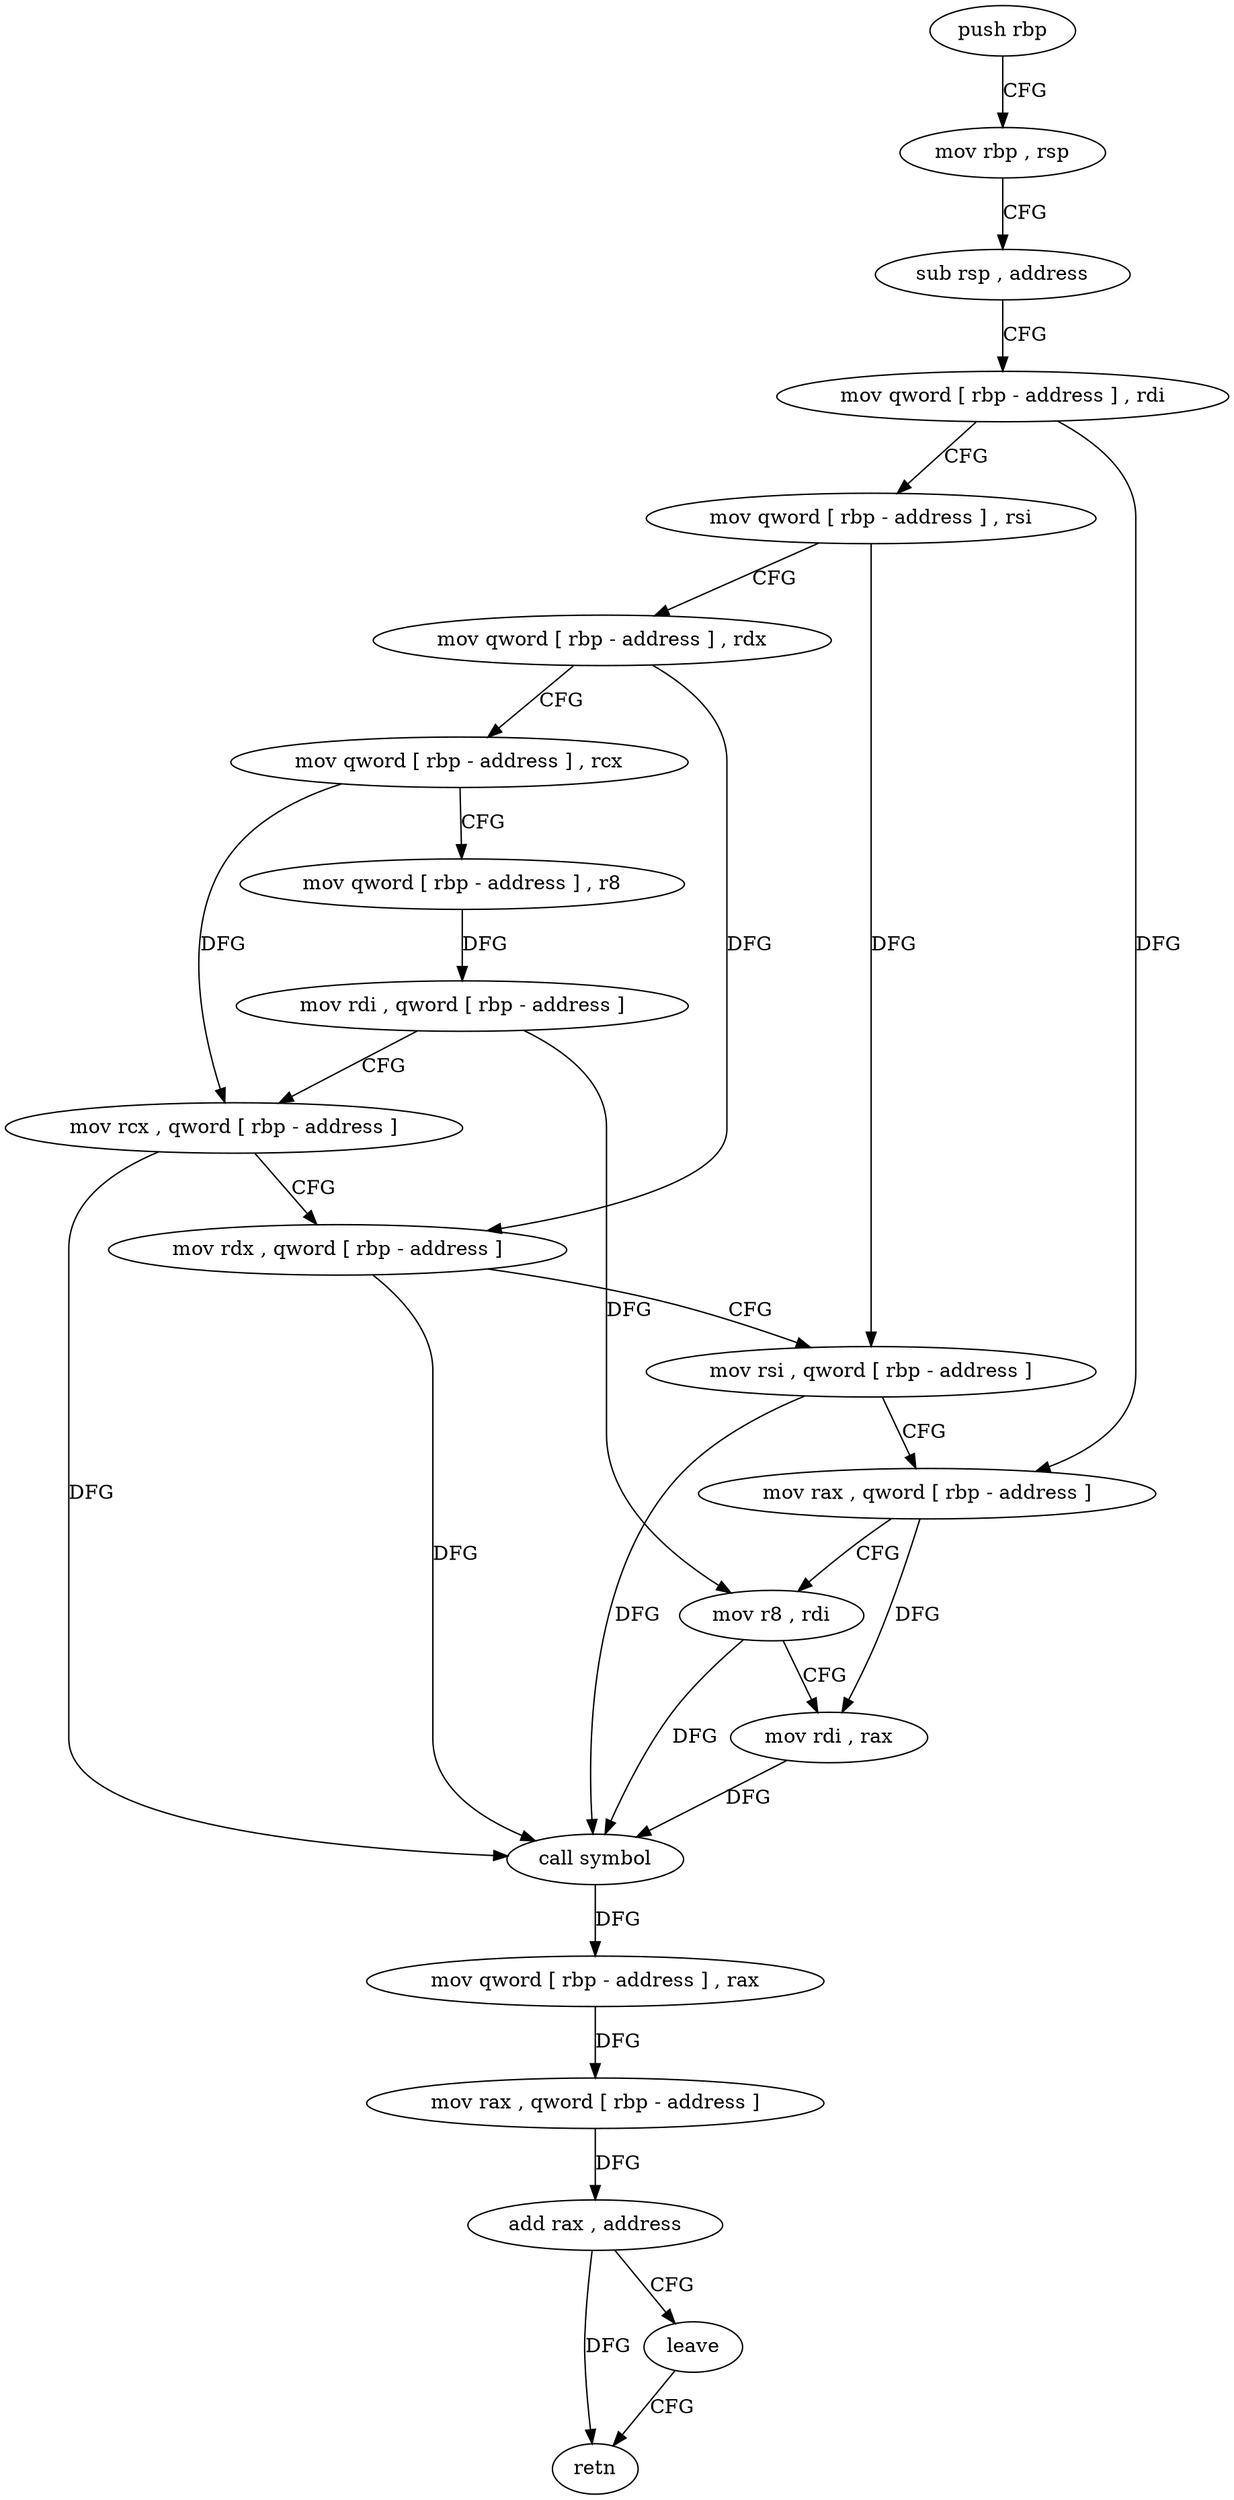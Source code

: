 digraph "func" {
"195850" [label = "push rbp" ]
"195851" [label = "mov rbp , rsp" ]
"195854" [label = "sub rsp , address" ]
"195858" [label = "mov qword [ rbp - address ] , rdi" ]
"195862" [label = "mov qword [ rbp - address ] , rsi" ]
"195866" [label = "mov qword [ rbp - address ] , rdx" ]
"195870" [label = "mov qword [ rbp - address ] , rcx" ]
"195874" [label = "mov qword [ rbp - address ] , r8" ]
"195878" [label = "mov rdi , qword [ rbp - address ]" ]
"195882" [label = "mov rcx , qword [ rbp - address ]" ]
"195886" [label = "mov rdx , qword [ rbp - address ]" ]
"195890" [label = "mov rsi , qword [ rbp - address ]" ]
"195894" [label = "mov rax , qword [ rbp - address ]" ]
"195898" [label = "mov r8 , rdi" ]
"195901" [label = "mov rdi , rax" ]
"195904" [label = "call symbol" ]
"195909" [label = "mov qword [ rbp - address ] , rax" ]
"195913" [label = "mov rax , qword [ rbp - address ]" ]
"195917" [label = "add rax , address" ]
"195921" [label = "leave" ]
"195922" [label = "retn" ]
"195850" -> "195851" [ label = "CFG" ]
"195851" -> "195854" [ label = "CFG" ]
"195854" -> "195858" [ label = "CFG" ]
"195858" -> "195862" [ label = "CFG" ]
"195858" -> "195894" [ label = "DFG" ]
"195862" -> "195866" [ label = "CFG" ]
"195862" -> "195890" [ label = "DFG" ]
"195866" -> "195870" [ label = "CFG" ]
"195866" -> "195886" [ label = "DFG" ]
"195870" -> "195874" [ label = "CFG" ]
"195870" -> "195882" [ label = "DFG" ]
"195874" -> "195878" [ label = "DFG" ]
"195878" -> "195882" [ label = "CFG" ]
"195878" -> "195898" [ label = "DFG" ]
"195882" -> "195886" [ label = "CFG" ]
"195882" -> "195904" [ label = "DFG" ]
"195886" -> "195890" [ label = "CFG" ]
"195886" -> "195904" [ label = "DFG" ]
"195890" -> "195894" [ label = "CFG" ]
"195890" -> "195904" [ label = "DFG" ]
"195894" -> "195898" [ label = "CFG" ]
"195894" -> "195901" [ label = "DFG" ]
"195898" -> "195901" [ label = "CFG" ]
"195898" -> "195904" [ label = "DFG" ]
"195901" -> "195904" [ label = "DFG" ]
"195904" -> "195909" [ label = "DFG" ]
"195909" -> "195913" [ label = "DFG" ]
"195913" -> "195917" [ label = "DFG" ]
"195917" -> "195921" [ label = "CFG" ]
"195917" -> "195922" [ label = "DFG" ]
"195921" -> "195922" [ label = "CFG" ]
}
